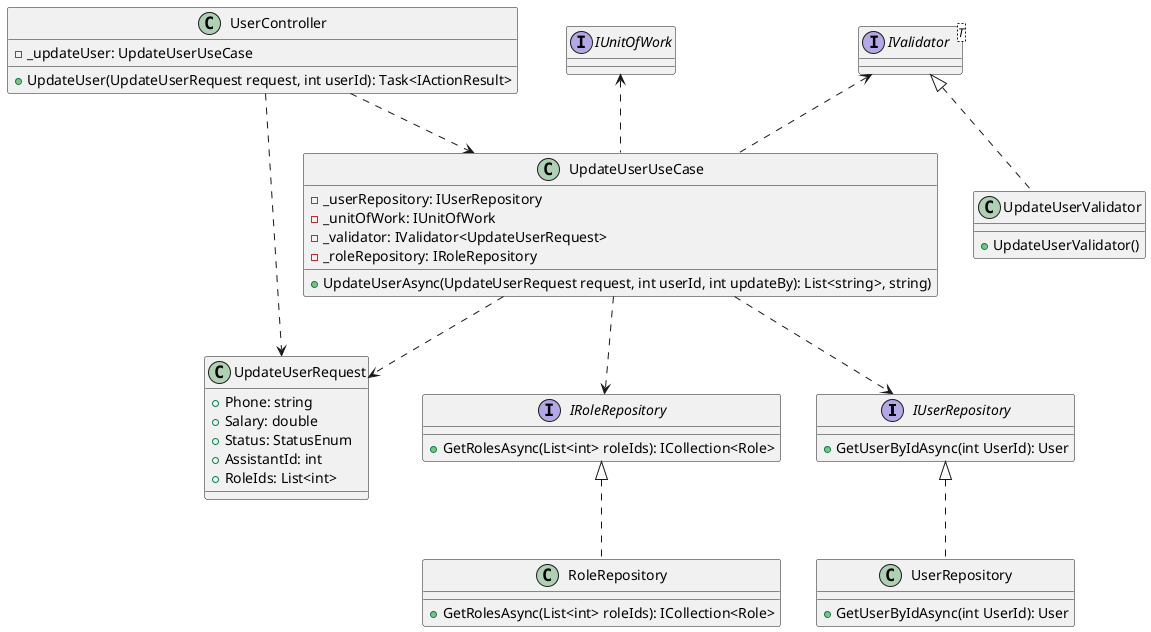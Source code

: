 @startuml
interface IUserRepository{
+GetUserByIdAsync(int UserId): User
}
interface IValidator<T>
interface IUnitOfWork

class UserRepository {
+GetUserByIdAsync(int UserId): User
}

interface IRoleRepository{
+GetRolesAsync(List<int> roleIds): ICollection<Role>
}

class RoleRepository{
+GetRolesAsync(List<int> roleIds): ICollection<Role>
}

class UpdateUserUseCase {
  -  _userRepository: IUserRepository
  -  _unitOfWork: IUnitOfWork
  -  _validator: IValidator<UpdateUserRequest>
  - _roleRepository: IRoleRepository
  +UpdateUserAsync(UpdateUserRequest request, int userId, int updateBy): List<string>, string)
}

class UpdateUserValidator {
  + UpdateUserValidator()
}

class UserController {
  -  _updateUser: UpdateUserUseCase
  +  UpdateUser(UpdateUserRequest request, int userId): Task<IActionResult>
}

class UpdateUserRequest {
  +  Phone: string
  +Salary: double
  +Status: StatusEnum
  +AssistantId: int
  +RoleIds: List<int>
 }

IUserRepository <|.. UserRepository
UpdateUserUseCase ..> IUserRepository

IRoleRepository <|.. RoleRepository
UpdateUserUseCase ..> IRoleRepository

IUnitOfWork <.. UpdateUserUseCase
IValidator <|.. UpdateUserValidator
IValidator <.. UpdateUserUseCase

UpdateUserUseCase ..> UpdateUserRequest
UserController ..> UpdateUserUseCase
UserController ..> UpdateUserRequest

@enduml
